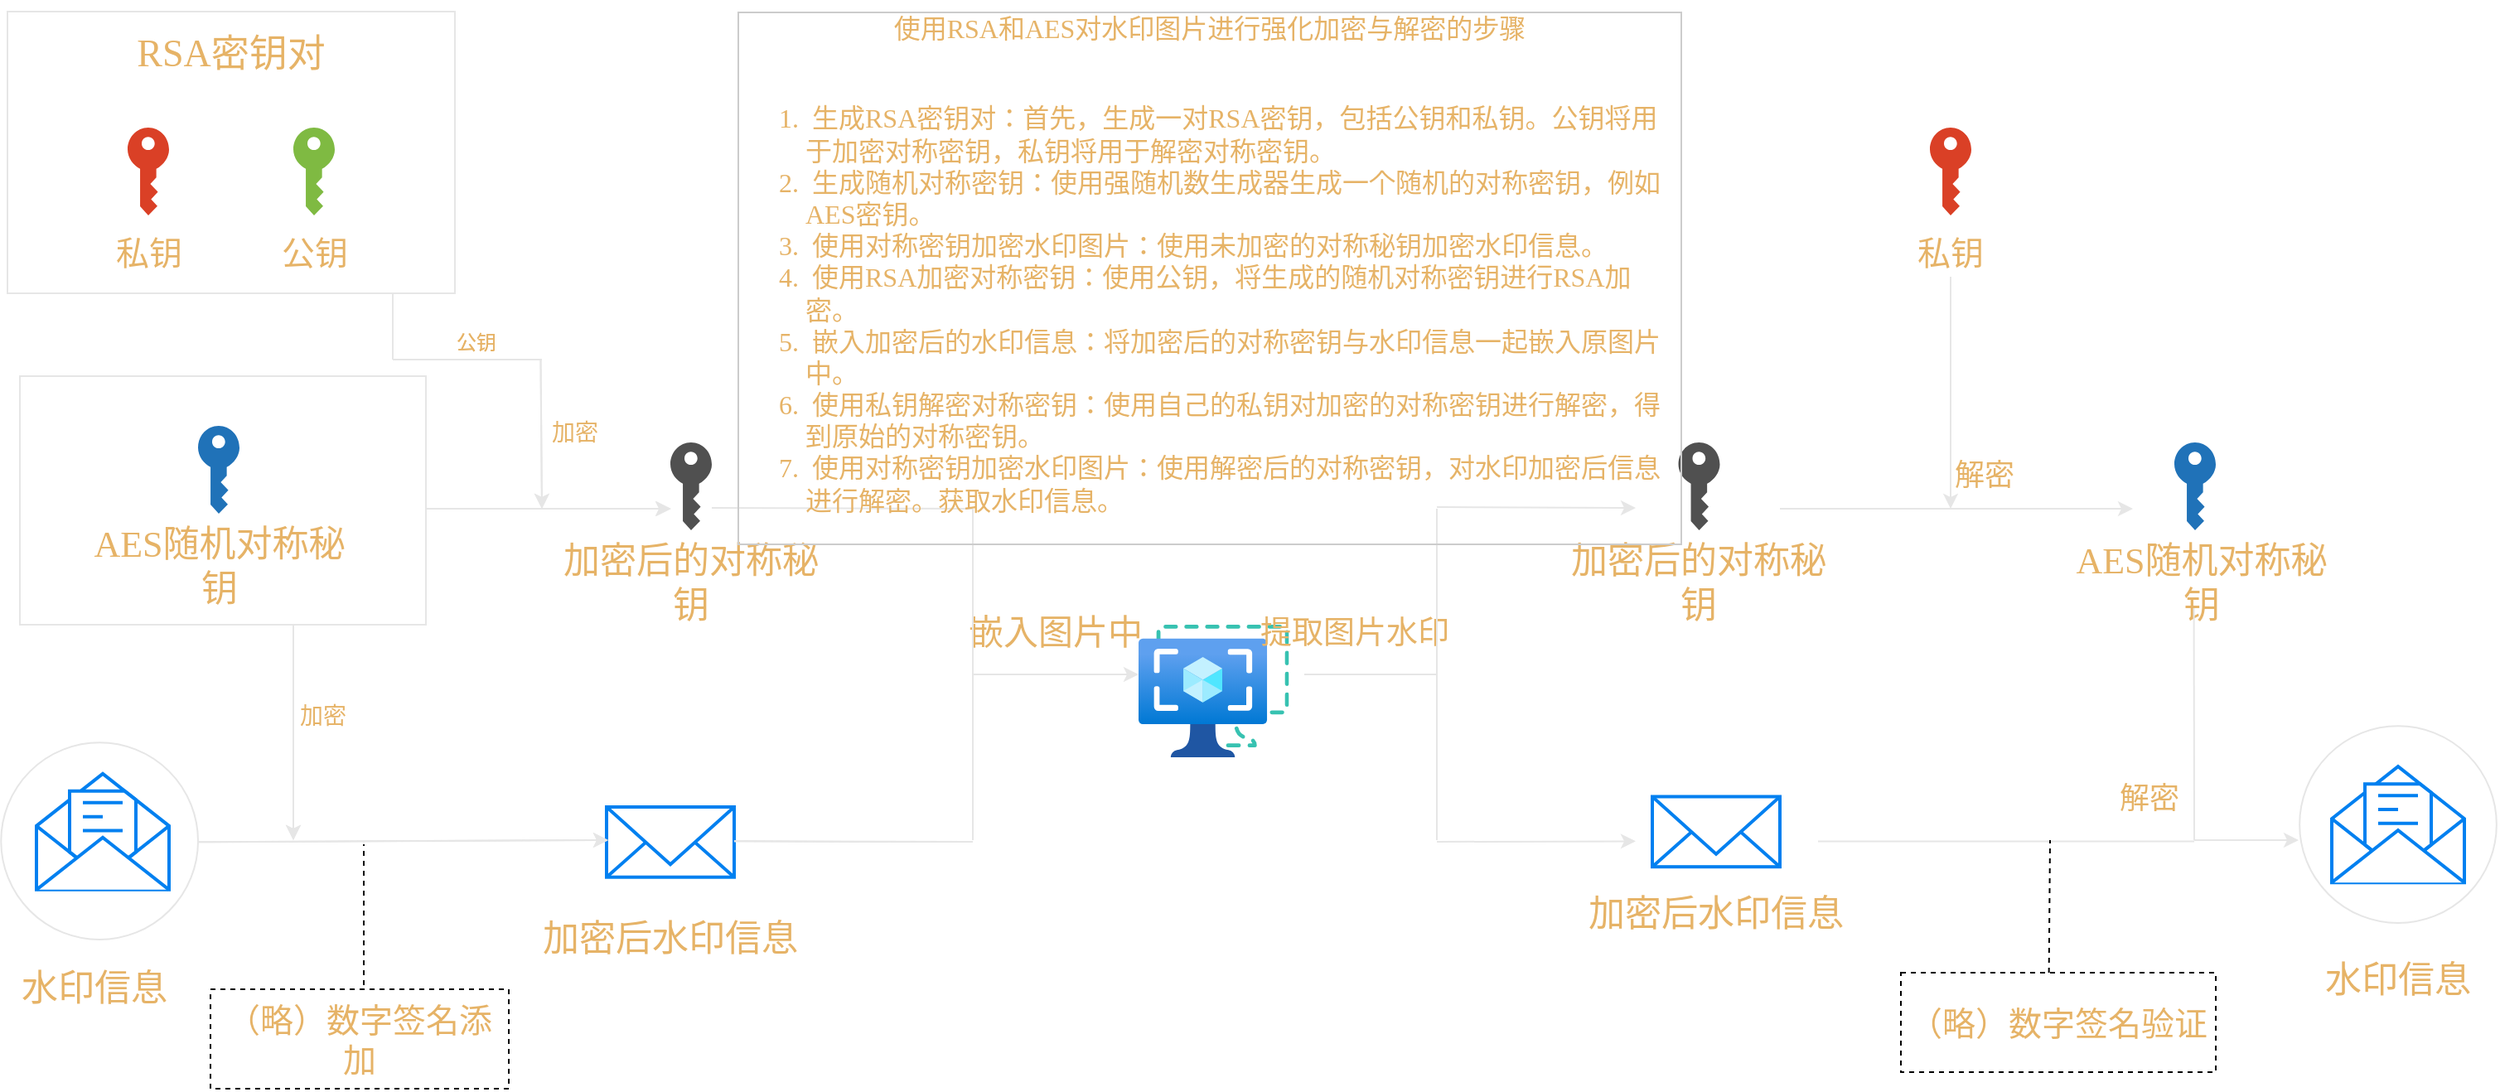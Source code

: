<mxfile version="21.3.2" type="github">
  <diagram name="第 1 页" id="9ZQMBSNqEJyWweOZvk2d">
    <mxGraphModel dx="2571" dy="1174" grid="1" gridSize="10" guides="1" tooltips="1" connect="1" arrows="1" fold="1" page="1" pageScale="1" pageWidth="827" pageHeight="1169" background="none" math="0" shadow="0">
      <root>
        <mxCell id="0" />
        <mxCell id="1" parent="0" />
        <mxCell id="jOD9YhsrQ2TTCiBh0nuF-65" value="" style="ellipse;whiteSpace=wrap;html=1;aspect=fixed;rounded=0;fontFamily=得意黑;fontSize=12;fontColor=#999999;fillColor=none;gradientColor=none;strokeColor=#E6E6E6;" parent="1" vertex="1">
          <mxGeometry x="640.57" y="831.14" width="118.86" height="118.86" as="geometry" />
        </mxCell>
        <mxCell id="jOD9YhsrQ2TTCiBh0nuF-58" value="&lt;font style=&quot;font-size: 20px;&quot;&gt;（略）数字签名添加&lt;/font&gt;" style="rounded=0;whiteSpace=wrap;html=1;fontFamily=得意黑;fontSize=12;fontColor=#E6B367;fillColor=none;gradientColor=none;dashed=1;" parent="1" vertex="1">
          <mxGeometry x="-620" y="990" width="180" height="60" as="geometry" />
        </mxCell>
        <mxCell id="jOD9YhsrQ2TTCiBh0nuF-55" value="" style="rounded=0;whiteSpace=wrap;html=1;fillColor=none;fontFamily=得意黑;fontColor=#E6B367;strokeColor=#E6E6E6;" parent="1" vertex="1">
          <mxGeometry x="-735" y="620" width="245" height="150" as="geometry" />
        </mxCell>
        <mxCell id="SiklBoxl1QKf5MSxtcTJ-32" style="edgeStyle=orthogonalEdgeStyle;rounded=0;orthogonalLoop=1;jettySize=auto;html=1;fontFamily=得意黑;exitX=1;exitY=0.5;exitDx=0;exitDy=0;fontColor=#E6B367;strokeColor=#E6E6E6;" parent="1" source="jOD9YhsrQ2TTCiBh0nuF-55" target="SiklBoxl1QKf5MSxtcTJ-17" edge="1">
          <mxGeometry relative="1" as="geometry">
            <Array as="points">
              <mxPoint x="-490" y="700" />
            </Array>
            <mxPoint x="-485" y="700" as="sourcePoint" />
          </mxGeometry>
        </mxCell>
        <mxCell id="SiklBoxl1QKf5MSxtcTJ-9" value="" style="rounded=0;whiteSpace=wrap;html=1;fillColor=none;fontFamily=得意黑;fontColor=#E6B367;strokeColor=#E6E6E6;" parent="1" vertex="1">
          <mxGeometry x="-742.5" y="400" width="270" height="170" as="geometry" />
        </mxCell>
        <mxCell id="SiklBoxl1QKf5MSxtcTJ-2" value="" style="sketch=0;pointerEvents=1;shadow=0;dashed=0;html=1;strokeColor=none;labelPosition=center;verticalLabelPosition=bottom;verticalAlign=top;outlineConnect=0;align=center;shape=mxgraph.office.security.key_permissions;fillColor=#DA4026;fontFamily=得意黑;fontColor=#E6B367;" parent="1" vertex="1">
          <mxGeometry x="-670" y="470" width="25" height="53" as="geometry" />
        </mxCell>
        <mxCell id="SiklBoxl1QKf5MSxtcTJ-3" value="" style="sketch=0;pointerEvents=1;shadow=0;dashed=0;html=1;strokeColor=none;labelPosition=center;verticalLabelPosition=bottom;verticalAlign=top;outlineConnect=0;align=center;shape=mxgraph.office.security.key_permissions;fillColor=#7FBA42;fontFamily=得意黑;fontColor=#E6B367;" parent="1" vertex="1">
          <mxGeometry x="-570" y="470" width="25" height="53" as="geometry" />
        </mxCell>
        <mxCell id="SiklBoxl1QKf5MSxtcTJ-4" value="" style="sketch=0;pointerEvents=1;shadow=0;dashed=0;html=1;strokeColor=none;labelPosition=center;verticalLabelPosition=bottom;verticalAlign=top;outlineConnect=0;align=center;shape=mxgraph.office.security.key_permissions;fillColor=#2072B8;fontFamily=得意黑;fontColor=#E6B367;" parent="1" vertex="1">
          <mxGeometry x="-627.5" y="650" width="25" height="53" as="geometry" />
        </mxCell>
        <mxCell id="SiklBoxl1QKf5MSxtcTJ-5" value="RSA密钥对" style="text;strokeColor=none;align=center;fillColor=none;html=1;verticalAlign=middle;whiteSpace=wrap;rounded=0;fontFamily=得意黑;fontSize=23;fontStyle=0;fontColor=#E6B367;" parent="1" vertex="1">
          <mxGeometry x="-685" y="400" width="155" height="50" as="geometry" />
        </mxCell>
        <mxCell id="SiklBoxl1QKf5MSxtcTJ-6" value="私钥" style="text;strokeColor=none;align=center;fillColor=none;html=1;verticalAlign=middle;whiteSpace=wrap;rounded=0;fontSize=20;fontFamily=得意黑;fontColor=#E6B367;" parent="1" vertex="1">
          <mxGeometry x="-687.5" y="530" width="60" height="30" as="geometry" />
        </mxCell>
        <mxCell id="SiklBoxl1QKf5MSxtcTJ-7" value="公钥" style="text;strokeColor=none;align=center;fillColor=none;html=1;verticalAlign=middle;whiteSpace=wrap;rounded=0;fontSize=20;fontFamily=得意黑;fontColor=#E6B367;" parent="1" vertex="1">
          <mxGeometry x="-587.5" y="530" width="60" height="29" as="geometry" />
        </mxCell>
        <mxCell id="SiklBoxl1QKf5MSxtcTJ-11" value="AES随机对称秘钥" style="text;strokeColor=none;align=center;fillColor=none;html=1;verticalAlign=middle;whiteSpace=wrap;rounded=0;fontFamily=得意黑;fontSize=22;fontColor=#E6B367;" parent="1" vertex="1">
          <mxGeometry x="-696.25" y="720" width="162.5" height="30" as="geometry" />
        </mxCell>
        <mxCell id="SiklBoxl1QKf5MSxtcTJ-16" value="&lt;font style=&quot;font-size: 14px;&quot;&gt;加密&lt;/font&gt;" style="text;strokeColor=none;align=center;fillColor=none;html=1;verticalAlign=middle;whiteSpace=wrap;rounded=0;fontFamily=得意黑;fontColor=#E6B367;" parent="1" vertex="1">
          <mxGeometry x="-430" y="640" width="60" height="30" as="geometry" />
        </mxCell>
        <mxCell id="SiklBoxl1QKf5MSxtcTJ-17" value="" style="sketch=0;pointerEvents=1;shadow=0;dashed=0;html=1;strokeColor=none;fillColor=#505050;labelPosition=center;verticalLabelPosition=bottom;verticalAlign=top;outlineConnect=0;align=center;shape=mxgraph.office.security.key_permissions;fontFamily=得意黑;fontColor=#E6B367;" parent="1" vertex="1">
          <mxGeometry x="-342.5" y="660" width="25" height="53" as="geometry" />
        </mxCell>
        <mxCell id="SiklBoxl1QKf5MSxtcTJ-19" value="加密后的对称秘钥" style="text;strokeColor=none;align=center;fillColor=none;html=1;verticalAlign=middle;whiteSpace=wrap;rounded=0;fontSize=22;fontFamily=得意黑;fontColor=#E6B367;" parent="1" vertex="1">
          <mxGeometry x="-410" y="730" width="160" height="30" as="geometry" />
        </mxCell>
        <mxCell id="SiklBoxl1QKf5MSxtcTJ-20" value="" style="html=1;verticalLabelPosition=bottom;align=center;labelBackgroundColor=#ffffff;verticalAlign=top;strokeWidth=2;strokeColor=#0080F0;shadow=0;dashed=0;shape=mxgraph.ios7.icons.envelope_(message);fontFamily=得意黑;fontColor=#E6B367;" parent="1" vertex="1">
          <mxGeometry x="-725" y="859.92" width="80" height="70" as="geometry" />
        </mxCell>
        <mxCell id="SiklBoxl1QKf5MSxtcTJ-22" value="&lt;font style=&quot;font-size: 14px;&quot;&gt;加密&lt;/font&gt;" style="text;strokeColor=none;align=center;fillColor=none;html=1;verticalAlign=middle;whiteSpace=wrap;rounded=0;fontFamily=得意黑;fontColor=#E6B367;" parent="1" vertex="1">
          <mxGeometry x="-582.5" y="811.14" width="60" height="30" as="geometry" />
        </mxCell>
        <mxCell id="SiklBoxl1QKf5MSxtcTJ-25" value="" style="html=1;verticalLabelPosition=bottom;align=center;labelBackgroundColor=#ffffff;verticalAlign=top;strokeWidth=2;strokeColor=#0080F0;shadow=0;dashed=0;shape=mxgraph.ios7.icons.mail;aspect=fixed;fontFamily=得意黑;fontColor=#E6B367;" parent="1" vertex="1">
          <mxGeometry x="-381" y="880" width="77" height="42.35" as="geometry" />
        </mxCell>
        <mxCell id="SiklBoxl1QKf5MSxtcTJ-34" value="&lt;font style=&quot;font-size: 22px;&quot;&gt;水印信息&lt;/font&gt;" style="text;strokeColor=none;align=center;fillColor=none;html=1;verticalAlign=middle;whiteSpace=wrap;rounded=0;fontFamily=得意黑;fontColor=#E6B367;" parent="1" vertex="1">
          <mxGeometry x="-735" y="974.96" width="90" height="30" as="geometry" />
        </mxCell>
        <mxCell id="SiklBoxl1QKf5MSxtcTJ-35" value="&lt;font style=&quot;font-size: 22px;&quot;&gt;加密后水印信息&lt;/font&gt;" style="text;strokeColor=none;align=center;fillColor=none;html=1;verticalAlign=middle;whiteSpace=wrap;rounded=0;fontFamily=得意黑;fontColor=#E6B367;" parent="1" vertex="1">
          <mxGeometry x="-420.75" y="944.96" width="156.5" height="30" as="geometry" />
        </mxCell>
        <mxCell id="SiklBoxl1QKf5MSxtcTJ-36" value="" style="image;aspect=fixed;html=1;points=[];align=center;fontSize=12;image=img/lib/azure2/compute/Image_Templates.svg;fontFamily=得意黑;fontColor=#E6B367;" parent="1" vertex="1">
          <mxGeometry x="-60" y="770" width="90.75" height="80" as="geometry" />
        </mxCell>
        <mxCell id="SiklBoxl1QKf5MSxtcTJ-43" value="&lt;font style=&quot;font-size: 21px;&quot;&gt;嵌入图片中&lt;/font&gt;" style="text;strokeColor=none;align=center;fillColor=none;html=1;verticalAlign=middle;whiteSpace=wrap;rounded=0;fontFamily=得意黑;fontSize=21;fontColor=#E6B367;" parent="1" vertex="1">
          <mxGeometry x="-170" y="760" width="120" height="30" as="geometry" />
        </mxCell>
        <mxCell id="jOD9YhsrQ2TTCiBh0nuF-3" value="" style="sketch=0;pointerEvents=1;shadow=0;dashed=0;html=1;strokeColor=none;fillColor=#505050;labelPosition=center;verticalLabelPosition=bottom;verticalAlign=top;outlineConnect=0;align=center;shape=mxgraph.office.security.key_permissions;fontFamily=得意黑;fontColor=#E6B367;" parent="1" vertex="1">
          <mxGeometry x="265.75" y="660" width="25" height="53" as="geometry" />
        </mxCell>
        <mxCell id="jOD9YhsrQ2TTCiBh0nuF-4" value="加密后的对称秘钥" style="text;strokeColor=none;align=center;fillColor=none;html=1;verticalAlign=middle;whiteSpace=wrap;rounded=0;fontSize=22;fontFamily=得意黑;fontColor=#E6B367;" parent="1" vertex="1">
          <mxGeometry x="198.25" y="730" width="160" height="30" as="geometry" />
        </mxCell>
        <mxCell id="jOD9YhsrQ2TTCiBh0nuF-5" value="" style="html=1;verticalLabelPosition=bottom;align=center;labelBackgroundColor=#ffffff;verticalAlign=top;strokeWidth=2;strokeColor=#0080F0;shadow=0;dashed=0;shape=mxgraph.ios7.icons.mail;aspect=fixed;fontFamily=得意黑;fontColor=#E6B367;" parent="1" vertex="1">
          <mxGeometry x="250" y="873.75" width="77" height="42.35" as="geometry" />
        </mxCell>
        <mxCell id="jOD9YhsrQ2TTCiBh0nuF-6" value="&lt;font style=&quot;font-size: 22px;&quot;&gt;加密后水印信息&lt;/font&gt;" style="text;strokeColor=none;align=center;fillColor=none;html=1;verticalAlign=middle;whiteSpace=wrap;rounded=0;fontFamily=得意黑;fontColor=#E6B367;" parent="1" vertex="1">
          <mxGeometry x="210.25" y="930" width="156.5" height="30" as="geometry" />
        </mxCell>
        <mxCell id="jOD9YhsrQ2TTCiBh0nuF-12" value="" style="endArrow=none;html=1;rounded=0;fontColor=#999999;strokeColor=#E6E6E6;" parent="1" edge="1">
          <mxGeometry width="50" height="50" relative="1" as="geometry">
            <mxPoint x="-317.5" y="699.5" as="sourcePoint" />
            <mxPoint x="-160" y="700" as="targetPoint" />
          </mxGeometry>
        </mxCell>
        <mxCell id="jOD9YhsrQ2TTCiBh0nuF-13" value="" style="endArrow=none;html=1;rounded=0;fontColor=#999999;strokeColor=#E6E6E6;" parent="1" edge="1">
          <mxGeometry width="50" height="50" relative="1" as="geometry">
            <mxPoint x="-160" y="800" as="sourcePoint" />
            <mxPoint x="-160" y="700" as="targetPoint" />
            <Array as="points" />
          </mxGeometry>
        </mxCell>
        <mxCell id="jOD9YhsrQ2TTCiBh0nuF-14" value="" style="endArrow=classic;html=1;rounded=0;fontColor=#999999;strokeColor=#E6E6E6;" parent="1" edge="1">
          <mxGeometry width="50" height="50" relative="1" as="geometry">
            <mxPoint x="-160" y="800" as="sourcePoint" />
            <mxPoint x="-60" y="800" as="targetPoint" />
          </mxGeometry>
        </mxCell>
        <mxCell id="jOD9YhsrQ2TTCiBh0nuF-17" value="" style="endArrow=none;html=1;rounded=0;fontColor=#E6B367;strokeColor=#E6E6E6;" parent="1" edge="1">
          <mxGeometry width="50" height="50" relative="1" as="geometry">
            <mxPoint x="-304" y="900.67" as="sourcePoint" />
            <mxPoint x="-160" y="901" as="targetPoint" />
          </mxGeometry>
        </mxCell>
        <mxCell id="jOD9YhsrQ2TTCiBh0nuF-18" value="" style="endArrow=none;html=1;rounded=0;fontColor=#999999;strokeColor=#E6E6E6;" parent="1" edge="1">
          <mxGeometry width="50" height="50" relative="1" as="geometry">
            <mxPoint x="-160" y="900" as="sourcePoint" />
            <mxPoint x="-160" y="800" as="targetPoint" />
          </mxGeometry>
        </mxCell>
        <mxCell id="jOD9YhsrQ2TTCiBh0nuF-20" value="" style="endArrow=none;html=1;rounded=0;fontColor=#999999;strokeColor=#E6E6E6;" parent="1" edge="1">
          <mxGeometry width="50" height="50" relative="1" as="geometry">
            <mxPoint x="40" y="800" as="sourcePoint" />
            <mxPoint x="120" y="800" as="targetPoint" />
          </mxGeometry>
        </mxCell>
        <mxCell id="jOD9YhsrQ2TTCiBh0nuF-44" value="&lt;font style=&quot;font-size: 19px;&quot; face=&quot;得意黑&quot;&gt;提取图片水印&lt;/font&gt;" style="edgeLabel;html=1;align=center;verticalAlign=middle;resizable=0;points=[];labelBackgroundColor=none;fontColor=#E6B367;" parent="jOD9YhsrQ2TTCiBh0nuF-20" vertex="1" connectable="0">
          <mxGeometry x="-0.386" y="3" relative="1" as="geometry">
            <mxPoint x="5" y="-22" as="offset" />
          </mxGeometry>
        </mxCell>
        <mxCell id="jOD9YhsrQ2TTCiBh0nuF-22" value="" style="endArrow=classic;html=1;rounded=0;fontColor=#999999;strokeColor=#E6E6E6;" parent="1" edge="1">
          <mxGeometry width="50" height="50" relative="1" as="geometry">
            <mxPoint x="120" y="699" as="sourcePoint" />
            <mxPoint x="240" y="699.5" as="targetPoint" />
          </mxGeometry>
        </mxCell>
        <mxCell id="jOD9YhsrQ2TTCiBh0nuF-23" value="" style="endArrow=none;html=1;rounded=0;fontColor=#999999;strokeColor=#E6E6E6;" parent="1" edge="1">
          <mxGeometry width="50" height="50" relative="1" as="geometry">
            <mxPoint x="120" y="800" as="sourcePoint" />
            <mxPoint x="120" y="700" as="targetPoint" />
            <Array as="points" />
          </mxGeometry>
        </mxCell>
        <mxCell id="jOD9YhsrQ2TTCiBh0nuF-24" value="" style="endArrow=none;html=1;rounded=0;fontColor=#999999;strokeColor=#E6E6E6;" parent="1" edge="1">
          <mxGeometry width="50" height="50" relative="1" as="geometry">
            <mxPoint x="120" y="900" as="sourcePoint" />
            <mxPoint x="120" y="800" as="targetPoint" />
          </mxGeometry>
        </mxCell>
        <mxCell id="jOD9YhsrQ2TTCiBh0nuF-26" value="" style="endArrow=classic;html=1;rounded=0;fontColor=#999999;strokeColor=#E6E6E6;" parent="1" edge="1">
          <mxGeometry width="50" height="50" relative="1" as="geometry">
            <mxPoint x="120" y="901" as="sourcePoint" />
            <mxPoint x="240" y="900.67" as="targetPoint" />
          </mxGeometry>
        </mxCell>
        <mxCell id="jOD9YhsrQ2TTCiBh0nuF-27" value="" style="sketch=0;pointerEvents=1;shadow=0;dashed=0;html=1;strokeColor=none;labelPosition=center;verticalLabelPosition=bottom;verticalAlign=top;outlineConnect=0;align=center;shape=mxgraph.office.security.key_permissions;fillColor=#2072B8;fontFamily=得意黑;fontColor=#E6B367;" parent="1" vertex="1">
          <mxGeometry x="565" y="660" width="25" height="53" as="geometry" />
        </mxCell>
        <mxCell id="jOD9YhsrQ2TTCiBh0nuF-28" value="AES随机对称秘钥" style="text;strokeColor=none;align=center;fillColor=none;html=1;verticalAlign=middle;whiteSpace=wrap;rounded=0;fontFamily=得意黑;fontSize=22;fontColor=#E6B367;" parent="1" vertex="1">
          <mxGeometry x="500" y="730" width="162.5" height="30" as="geometry" />
        </mxCell>
        <mxCell id="jOD9YhsrQ2TTCiBh0nuF-29" value="" style="endArrow=classic;html=1;rounded=0;fontColor=#999999;strokeColor=#E6E6E6;" parent="1" edge="1">
          <mxGeometry width="50" height="50" relative="1" as="geometry">
            <mxPoint x="327" y="700" as="sourcePoint" />
            <mxPoint x="540" y="700" as="targetPoint" />
          </mxGeometry>
        </mxCell>
        <mxCell id="jOD9YhsrQ2TTCiBh0nuF-30" value="" style="sketch=0;pointerEvents=1;shadow=0;dashed=0;html=1;strokeColor=none;labelPosition=center;verticalLabelPosition=bottom;verticalAlign=top;outlineConnect=0;align=center;shape=mxgraph.office.security.key_permissions;fillColor=#DA4026;fontFamily=得意黑;fontColor=#E6B367;" parent="1" vertex="1">
          <mxGeometry x="417.5" y="470" width="25" height="53" as="geometry" />
        </mxCell>
        <mxCell id="jOD9YhsrQ2TTCiBh0nuF-31" value="私钥" style="text;strokeColor=none;align=center;fillColor=none;html=1;verticalAlign=middle;whiteSpace=wrap;rounded=0;fontSize=20;fontFamily=得意黑;fontColor=#E6B367;" parent="1" vertex="1">
          <mxGeometry x="400" y="530" width="60" height="30" as="geometry" />
        </mxCell>
        <mxCell id="jOD9YhsrQ2TTCiBh0nuF-32" value="" style="endArrow=classic;html=1;rounded=0;fontColor=#999999;strokeColor=#E6E6E6;" parent="1" edge="1">
          <mxGeometry width="50" height="50" relative="1" as="geometry">
            <mxPoint x="430" y="560" as="sourcePoint" />
            <mxPoint x="430" y="700" as="targetPoint" />
          </mxGeometry>
        </mxCell>
        <mxCell id="jOD9YhsrQ2TTCiBh0nuF-33" value="&lt;font style=&quot;font-size: 18px;&quot; face=&quot;得意黑&quot;&gt;解密&lt;/font&gt;" style="edgeLabel;html=1;align=center;verticalAlign=middle;resizable=0;points=[];labelBackgroundColor=none;fontColor=#E6B367;" parent="jOD9YhsrQ2TTCiBh0nuF-32" vertex="1" connectable="0">
          <mxGeometry x="-0.29" relative="1" as="geometry">
            <mxPoint x="20" y="70" as="offset" />
          </mxGeometry>
        </mxCell>
        <mxCell id="jOD9YhsrQ2TTCiBh0nuF-34" value="" style="endArrow=none;html=1;rounded=0;fontColor=#999999;strokeColor=#E6E6E6;" parent="1" edge="1">
          <mxGeometry width="50" height="50" relative="1" as="geometry">
            <mxPoint x="350" y="900.76" as="sourcePoint" />
            <mxPoint x="577" y="900.78" as="targetPoint" />
          </mxGeometry>
        </mxCell>
        <mxCell id="jOD9YhsrQ2TTCiBh0nuF-35" value="" style="endArrow=none;html=1;rounded=0;align=right;fontColor=#999999;strokeColor=#E6E6E6;" parent="1" edge="1">
          <mxGeometry width="50" height="50" relative="1" as="geometry">
            <mxPoint x="577" y="900" as="sourcePoint" />
            <mxPoint x="576.79" y="760" as="targetPoint" />
          </mxGeometry>
        </mxCell>
        <mxCell id="jOD9YhsrQ2TTCiBh0nuF-36" value="" style="endArrow=classic;html=1;rounded=0;fontColor=#999999;strokeColor=#E6E6E6;" parent="1" edge="1">
          <mxGeometry width="50" height="50" relative="1" as="geometry">
            <mxPoint x="577" y="900" as="sourcePoint" />
            <mxPoint x="640" y="900" as="targetPoint" />
          </mxGeometry>
        </mxCell>
        <mxCell id="jOD9YhsrQ2TTCiBh0nuF-37" value="" style="html=1;verticalLabelPosition=bottom;align=center;labelBackgroundColor=#ffffff;verticalAlign=top;strokeWidth=2;strokeColor=#0080F0;shadow=0;dashed=0;shape=mxgraph.ios7.icons.envelope_(message);fontFamily=得意黑;fontColor=#E6B367;" parent="1" vertex="1">
          <mxGeometry x="660" y="855.57" width="80" height="70" as="geometry" />
        </mxCell>
        <mxCell id="jOD9YhsrQ2TTCiBh0nuF-38" value="&lt;font style=&quot;font-size: 22px;&quot;&gt;水印信息&lt;/font&gt;" style="text;strokeColor=none;align=center;fillColor=none;html=1;verticalAlign=middle;whiteSpace=wrap;rounded=0;fontFamily=得意黑;fontColor=#E6B367;" parent="1" vertex="1">
          <mxGeometry x="655" y="970.0" width="90" height="30" as="geometry" />
        </mxCell>
        <mxCell id="jOD9YhsrQ2TTCiBh0nuF-39" value="" style="endArrow=classic;html=1;rounded=0;fontColor=#E6B367;strokeColor=#E6E6E6;" parent="1" edge="1">
          <mxGeometry width="50" height="50" relative="1" as="geometry">
            <mxPoint x="-570" y="770" as="sourcePoint" />
            <mxPoint x="-570" y="900" as="targetPoint" />
          </mxGeometry>
        </mxCell>
        <mxCell id="jOD9YhsrQ2TTCiBh0nuF-40" value="" style="endArrow=none;html=1;rounded=0;fontColor=#E6B367;strokeColor=#E6E6E6;" parent="1" edge="1">
          <mxGeometry width="50" height="50" relative="1" as="geometry">
            <mxPoint x="-510" y="610" as="sourcePoint" />
            <mxPoint x="-510" y="570" as="targetPoint" />
          </mxGeometry>
        </mxCell>
        <mxCell id="jOD9YhsrQ2TTCiBh0nuF-41" value="" style="endArrow=none;html=1;rounded=0;fontColor=#E6B367;strokeColor=#E6E6E6;" parent="1" edge="1">
          <mxGeometry width="50" height="50" relative="1" as="geometry">
            <mxPoint x="-510" y="610" as="sourcePoint" />
            <mxPoint x="-420" y="610" as="targetPoint" />
          </mxGeometry>
        </mxCell>
        <mxCell id="jOD9YhsrQ2TTCiBh0nuF-48" value="&lt;font style=&quot;font-size: 12px;&quot; face=&quot;得意黑&quot;&gt;公钥&lt;/font&gt;" style="edgeLabel;html=1;align=center;verticalAlign=middle;resizable=0;points=[];fontSize=12;labelBackgroundColor=none;fontColor=#E6B367;" parent="jOD9YhsrQ2TTCiBh0nuF-41" vertex="1" connectable="0">
          <mxGeometry x="-0.4" y="-2" relative="1" as="geometry">
            <mxPoint x="23" y="-12" as="offset" />
          </mxGeometry>
        </mxCell>
        <mxCell id="jOD9YhsrQ2TTCiBh0nuF-43" value="" style="endArrow=classic;html=1;rounded=0;fontColor=#E6B367;strokeColor=#E6E6E6;" parent="1" edge="1">
          <mxGeometry width="50" height="50" relative="1" as="geometry">
            <mxPoint x="-420.75" y="610" as="sourcePoint" />
            <mxPoint x="-420" y="700" as="targetPoint" />
          </mxGeometry>
        </mxCell>
        <mxCell id="jOD9YhsrQ2TTCiBh0nuF-49" value="&lt;font style=&quot;font-size: 18px;&quot;&gt;解密&lt;/font&gt;" style="text;strokeColor=none;align=center;fillColor=none;html=1;verticalAlign=middle;whiteSpace=wrap;rounded=0;fontSize=18;fontFamily=得意黑;fontColor=#E6B367;" parent="1" vertex="1">
          <mxGeometry x="520" y="860" width="60" height="30" as="geometry" />
        </mxCell>
        <mxCell id="jOD9YhsrQ2TTCiBh0nuF-52" value="&lt;div style=&quot;text-align: center; font-size: 16px;&quot;&gt;&lt;span style=&quot;background-color: initial;&quot;&gt;&lt;font style=&quot;font-size: 16px;&quot;&gt;使用RSA和AES对水印图片进行强化加密与解密的步骤&lt;/font&gt;&lt;/span&gt;&lt;/div&gt;&lt;font style=&quot;font-size: 16px;&quot;&gt;&lt;br&gt;&lt;/font&gt;&lt;ol style=&quot;font-size: 16px;&quot;&gt;&lt;li style=&quot;&quot;&gt;&lt;font style=&quot;font-size: 16px;&quot;&gt;&amp;nbsp;生成RSA密钥对：首先，生成一对RSA密钥，包括公钥和私钥。公钥将用于加密对称密钥，私钥将用于解密对称密钥。&lt;/font&gt;&lt;/li&gt;&lt;li style=&quot;&quot;&gt;&lt;font style=&quot;font-size: 16px;&quot;&gt;&amp;nbsp;生成随机对称密钥：使用强随机数生成器生成一个随机的对称密钥，例如AES密钥。&lt;/font&gt;&lt;/li&gt;&lt;li style=&quot;&quot;&gt;&lt;font style=&quot;font-size: 16px;&quot;&gt;&amp;nbsp;使用对称密钥加密水印图片：使用未加密的对称秘钥加密水印信息。&lt;/font&gt;&lt;/li&gt;&lt;li style=&quot;&quot;&gt;&lt;font style=&quot;font-size: 16px;&quot;&gt;&amp;nbsp;使用RSA加密对称密钥：使用公钥，将生成的随机对称密钥进行RSA加密。&lt;/font&gt;&lt;/li&gt;&lt;li style=&quot;&quot;&gt;&lt;font style=&quot;font-size: 16px;&quot;&gt;&amp;nbsp;嵌入加密后的水印信息：将加密后的对称密钥与水印信息一起嵌入原图片中。&lt;/font&gt;&lt;/li&gt;&lt;li style=&quot;&quot;&gt;&lt;font style=&quot;font-size: 16px;&quot;&gt;&amp;nbsp;使用私钥解密对称密钥：使用自己的私钥对加密的对称密钥进行解密，得到原始的对称密钥。&lt;/font&gt;&lt;/li&gt;&lt;li style=&quot;&quot;&gt;&lt;font style=&quot;font-size: 16px;&quot;&gt;&amp;nbsp;使用对称密钥加密水印图片：使用解密后的对称密钥，对水印加密后信息进行解密。获取水印信息。&lt;/font&gt;&lt;/li&gt;&lt;/ol&gt;" style="text;whiteSpace=wrap;html=1;fontSize=12;fontFamily=得意黑;fontColor=#E6B367;labelBorderColor=#CCCCCC;" parent="1" vertex="1">
          <mxGeometry x="-304" y="393.25" width="571.75" height="176.75" as="geometry" />
        </mxCell>
        <mxCell id="jOD9YhsrQ2TTCiBh0nuF-59" value="" style="endArrow=none;dashed=1;html=1;rounded=0;fontFamily=得意黑;fontSize=12;fontColor=#E6B367;" parent="1" edge="1">
          <mxGeometry width="50" height="50" relative="1" as="geometry">
            <mxPoint x="-527.5" y="987.48" as="sourcePoint" />
            <mxPoint x="-527.5" y="902.52" as="targetPoint" />
          </mxGeometry>
        </mxCell>
        <mxCell id="jOD9YhsrQ2TTCiBh0nuF-61" value="&lt;font style=&quot;font-size: 20px;&quot;&gt;（略）数字签名验证&lt;/font&gt;" style="rounded=0;whiteSpace=wrap;html=1;fontFamily=得意黑;fontSize=12;fontColor=#E6B367;fillColor=none;gradientColor=none;dashed=1;" parent="1" vertex="1">
          <mxGeometry x="400" y="980" width="190" height="60" as="geometry" />
        </mxCell>
        <mxCell id="jOD9YhsrQ2TTCiBh0nuF-62" value="" style="endArrow=none;dashed=1;html=1;rounded=0;fontFamily=得意黑;fontSize=12;fontColor=#E6B367;" parent="1" edge="1">
          <mxGeometry width="50" height="50" relative="1" as="geometry">
            <mxPoint x="489.33" y="980" as="sourcePoint" />
            <mxPoint x="490" y="900" as="targetPoint" />
          </mxGeometry>
        </mxCell>
        <mxCell id="jOD9YhsrQ2TTCiBh0nuF-63" value="" style="ellipse;whiteSpace=wrap;html=1;aspect=fixed;rounded=0;fontFamily=得意黑;fontSize=12;fontColor=#E6B367;fillColor=none;gradientColor=none;strokeColor=#E6E6E6;" parent="1" vertex="1">
          <mxGeometry x="-746.36" y="841.14" width="118.86" height="118.86" as="geometry" />
        </mxCell>
        <mxCell id="jOD9YhsrQ2TTCiBh0nuF-64" value="" style="endArrow=classic;html=1;rounded=0;fontFamily=得意黑;fontSize=12;fontColor=#E6B367;strokeColor=#E6E6E6;" parent="1" edge="1">
          <mxGeometry width="50" height="50" relative="1" as="geometry">
            <mxPoint x="-627.5" y="901.14" as="sourcePoint" />
            <mxPoint x="-380" y="900" as="targetPoint" />
          </mxGeometry>
        </mxCell>
        <mxCell id="oWFsVL48SAp3ia1KPfoe-1" value="" style="rounded=0;whiteSpace=wrap;html=1;fillColor=none;fontFamily=得意黑;fontColor=#999999;strokeColor=#E6E6E6;" vertex="1" parent="1">
          <mxGeometry x="-742.5" y="400" width="270" height="170" as="geometry" />
        </mxCell>
        <mxCell id="oWFsVL48SAp3ia1KPfoe-2" value="" style="endArrow=none;html=1;rounded=0;fontColor=#999999;strokeColor=#E6E6E6;" edge="1" parent="1">
          <mxGeometry width="50" height="50" relative="1" as="geometry">
            <mxPoint x="-510" y="610" as="sourcePoint" />
            <mxPoint x="-510" y="570" as="targetPoint" />
          </mxGeometry>
        </mxCell>
        <mxCell id="oWFsVL48SAp3ia1KPfoe-3" value="" style="endArrow=none;html=1;rounded=0;fontColor=#999999;strokeColor=#E6E6E6;" edge="1" parent="1">
          <mxGeometry width="50" height="50" relative="1" as="geometry">
            <mxPoint x="-510" y="610" as="sourcePoint" />
            <mxPoint x="-420" y="610" as="targetPoint" />
          </mxGeometry>
        </mxCell>
        <mxCell id="oWFsVL48SAp3ia1KPfoe-4" value="&lt;font style=&quot;font-size: 12px;&quot; face=&quot;得意黑&quot;&gt;公钥&lt;/font&gt;" style="edgeLabel;html=1;align=center;verticalAlign=middle;resizable=0;points=[];fontSize=12;labelBackgroundColor=none;fontColor=#E6B367;" vertex="1" connectable="0" parent="oWFsVL48SAp3ia1KPfoe-3">
          <mxGeometry x="-0.4" y="-2" relative="1" as="geometry">
            <mxPoint x="23" y="-12" as="offset" />
          </mxGeometry>
        </mxCell>
        <mxCell id="oWFsVL48SAp3ia1KPfoe-5" value="" style="endArrow=classic;html=1;rounded=0;fontColor=#999999;strokeColor=#E6E6E6;" edge="1" parent="1">
          <mxGeometry width="50" height="50" relative="1" as="geometry">
            <mxPoint x="-420.75" y="610" as="sourcePoint" />
            <mxPoint x="-420" y="700" as="targetPoint" />
          </mxGeometry>
        </mxCell>
        <mxCell id="oWFsVL48SAp3ia1KPfoe-6" value="" style="rounded=0;whiteSpace=wrap;html=1;fillColor=none;fontFamily=得意黑;fontColor=#999999;strokeColor=#E6E6E6;" vertex="1" parent="1">
          <mxGeometry x="-735" y="620" width="245" height="150" as="geometry" />
        </mxCell>
        <mxCell id="oWFsVL48SAp3ia1KPfoe-7" style="edgeStyle=orthogonalEdgeStyle;rounded=0;orthogonalLoop=1;jettySize=auto;html=1;fontFamily=得意黑;exitX=1;exitY=0.5;exitDx=0;exitDy=0;fontColor=#999999;strokeColor=#E6E6E6;" edge="1" source="oWFsVL48SAp3ia1KPfoe-6" parent="1">
          <mxGeometry relative="1" as="geometry">
            <Array as="points">
              <mxPoint x="-490" y="700" />
            </Array>
            <mxPoint x="-485" y="700" as="sourcePoint" />
            <mxPoint x="-342" y="700" as="targetPoint" />
          </mxGeometry>
        </mxCell>
        <mxCell id="oWFsVL48SAp3ia1KPfoe-8" value="" style="endArrow=classic;html=1;rounded=0;fontColor=#999999;strokeColor=#E6E6E6;" edge="1" parent="1">
          <mxGeometry width="50" height="50" relative="1" as="geometry">
            <mxPoint x="-570" y="770" as="sourcePoint" />
            <mxPoint x="-570" y="900" as="targetPoint" />
          </mxGeometry>
        </mxCell>
        <mxCell id="oWFsVL48SAp3ia1KPfoe-9" value="" style="endArrow=classic;html=1;rounded=0;fontFamily=得意黑;fontSize=12;fontColor=#999999;strokeColor=#E6E6E6;" edge="1" parent="1">
          <mxGeometry width="50" height="50" relative="1" as="geometry">
            <mxPoint x="-627.5" y="901.14" as="sourcePoint" />
            <mxPoint x="-380" y="900" as="targetPoint" />
          </mxGeometry>
        </mxCell>
        <mxCell id="oWFsVL48SAp3ia1KPfoe-10" value="" style="endArrow=none;html=1;rounded=0;fontColor=#999999;strokeColor=#E6E6E6;" edge="1" parent="1">
          <mxGeometry width="50" height="50" relative="1" as="geometry">
            <mxPoint x="-304" y="900.67" as="sourcePoint" />
            <mxPoint x="-160" y="901" as="targetPoint" />
          </mxGeometry>
        </mxCell>
      </root>
    </mxGraphModel>
  </diagram>
</mxfile>
